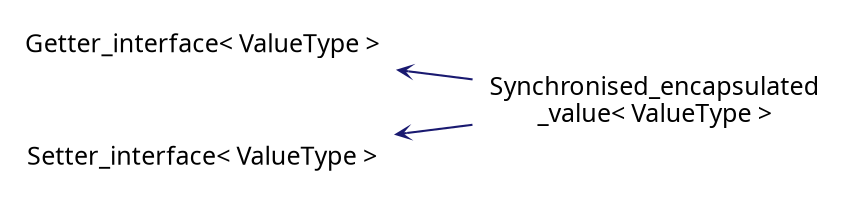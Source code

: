digraph "Graphical Class Hierarchy"
{
 // INTERACTIVE_SVG=YES
 // LATEX_PDF_SIZE
  graph [];
  edge [fontname=Ubuntu labelfontsize=10 arrowhead=open arrowtail=open arrowsize=0.5];
  node [fontname=Ubuntu fontsize=12 shape=plaintext];
  rankdir="LR";
  Node0 [label="Getter_interface\< ValueType \>" URL="$structGetter__interface.html" tooltip=" " ];
  Node0 -> Node1 [dir="back",color="midnightblue"style="solid"];
  Node1 [label="Synchronised_encapsulated\l_value\< ValueType \>" URL="$classSynchronised__encapsulated__value.html" tooltip="extrime private (by default) class with public intrfaces" ];
  Node38 [label="Setter_interface\< ValueType \>" URL="$structSetter__interface.html" tooltip=" " ];
  Node38 -> Node1 [dir="back",color="midnightblue"style="solid"];
}
